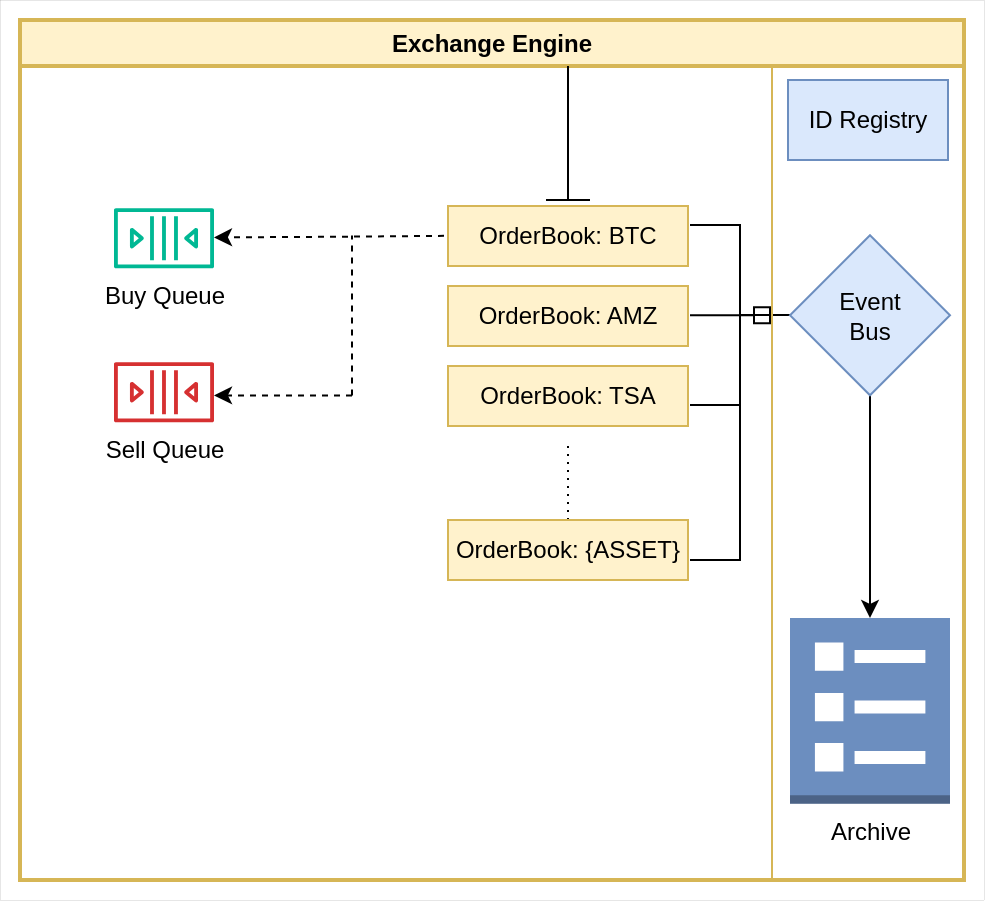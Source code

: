 <mxfile version="27.0.9">
  <diagram name="Page-1" id="R90m8aE4XQj-3iKrhsO4">
    <mxGraphModel dx="834" dy="501" grid="1" gridSize="10" guides="1" tooltips="1" connect="1" arrows="1" fold="1" page="1" pageScale="1" pageWidth="850" pageHeight="1100" math="0" shadow="0">
      <root>
        <mxCell id="0" />
        <mxCell id="1" parent="0" />
        <mxCell id="5FlHglbTeI6j-ex6TMYb-12" value="" style="group" vertex="1" connectable="0" parent="1">
          <mxGeometry x="330" y="140" width="492" height="450" as="geometry" />
        </mxCell>
        <mxCell id="sQhvj7dChq5gdW5VXLfo-41" value="" style="group;fillColor=#FFFFFF;container=0;" parent="5FlHglbTeI6j-ex6TMYb-12" vertex="1" connectable="0">
          <mxGeometry x="30" width="462" height="450" as="geometry" />
        </mxCell>
        <mxCell id="sQhvj7dChq5gdW5VXLfo-30" value="" style="whiteSpace=wrap;html=1;strokeWidth=0;fillStyle=solid;labelBackgroundColor=#E6E6E6;fillColor=#FFFFFF;" parent="5FlHglbTeI6j-ex6TMYb-12" vertex="1">
          <mxGeometry width="492" height="450" as="geometry" />
        </mxCell>
        <mxCell id="sQhvj7dChq5gdW5VXLfo-2" value="&lt;font style=&quot;color: rgb(0, 0, 0);&quot;&gt;Exchange Engine&lt;/font&gt;" style="swimlane;whiteSpace=wrap;html=1;fillColor=#fff2cc;strokeColor=#d6b656;strokeWidth=2;fontColor=#000000;" parent="5FlHglbTeI6j-ex6TMYb-12" vertex="1">
          <mxGeometry x="10" y="10" width="472" height="430" as="geometry" />
        </mxCell>
        <mxCell id="sQhvj7dChq5gdW5VXLfo-4" value="OrderBook: BTC" style="rounded=0;whiteSpace=wrap;html=1;fillColor=#fff2cc;strokeColor=#d6b656;fontColor=#000000;" parent="sQhvj7dChq5gdW5VXLfo-2" vertex="1">
          <mxGeometry x="214" y="93" width="120" height="30" as="geometry" />
        </mxCell>
        <mxCell id="sQhvj7dChq5gdW5VXLfo-5" value="OrderBook: AMZ" style="rounded=0;whiteSpace=wrap;html=1;fillColor=#fff2cc;strokeColor=#d6b656;fontColor=#000000;" parent="sQhvj7dChq5gdW5VXLfo-2" vertex="1">
          <mxGeometry x="214" y="133" width="120" height="30" as="geometry" />
        </mxCell>
        <mxCell id="sQhvj7dChq5gdW5VXLfo-6" value="OrderBook: TSA" style="rounded=0;whiteSpace=wrap;html=1;fillColor=#fff2cc;strokeColor=#d6b656;fontColor=#000000;" parent="sQhvj7dChq5gdW5VXLfo-2" vertex="1">
          <mxGeometry x="214" y="173" width="120" height="30" as="geometry" />
        </mxCell>
        <mxCell id="sQhvj7dChq5gdW5VXLfo-7" value="" style="endArrow=none;dashed=1;html=1;dashPattern=1 3;strokeWidth=1;rounded=0;strokeColor=#000000;" parent="sQhvj7dChq5gdW5VXLfo-2" edge="1">
          <mxGeometry width="50" height="50" relative="1" as="geometry">
            <mxPoint x="274" y="250" as="sourcePoint" />
            <mxPoint x="274" y="213" as="targetPoint" />
          </mxGeometry>
        </mxCell>
        <mxCell id="sQhvj7dChq5gdW5VXLfo-9" value="" style="endArrow=baseDash;html=1;rounded=0;endFill=0;endSize=20;fontColor=#000000;strokeColor=#000000;" parent="sQhvj7dChq5gdW5VXLfo-2" edge="1">
          <mxGeometry relative="1" as="geometry">
            <mxPoint x="274" y="23" as="sourcePoint" />
            <mxPoint x="274" y="90" as="targetPoint" />
          </mxGeometry>
        </mxCell>
        <mxCell id="sQhvj7dChq5gdW5VXLfo-22" value="OrderBook: {ASSET}" style="rounded=0;whiteSpace=wrap;html=1;fillColor=#fff2cc;strokeColor=#d6b656;fontColor=#000000;" parent="sQhvj7dChq5gdW5VXLfo-2" vertex="1">
          <mxGeometry x="214" y="250" width="120" height="30" as="geometry" />
        </mxCell>
        <mxCell id="sQhvj7dChq5gdW5VXLfo-34" value="" style="strokeWidth=1;html=1;shape=mxgraph.flowchart.annotation_2;align=left;labelPosition=right;pointerEvents=1;direction=west;fontColor=#000000;strokeColor=#000000;" parent="sQhvj7dChq5gdW5VXLfo-2" vertex="1">
          <mxGeometry x="335" y="102.5" width="50" height="90" as="geometry" />
        </mxCell>
        <mxCell id="sQhvj7dChq5gdW5VXLfo-35" value="" style="endArrow=none;html=1;rounded=0;strokeWidth=1;startArrow=box;startFill=0;fontColor=#000000;strokeColor=#000000;" parent="sQhvj7dChq5gdW5VXLfo-2" edge="1">
          <mxGeometry width="50" height="50" relative="1" as="geometry">
            <mxPoint x="375" y="147.58" as="sourcePoint" />
            <mxPoint x="335" y="147.58" as="targetPoint" />
          </mxGeometry>
        </mxCell>
        <mxCell id="sQhvj7dChq5gdW5VXLfo-36" value="" style="endArrow=none;html=1;rounded=0;entryX=0.5;entryY=0;entryDx=0;entryDy=0;entryPerimeter=0;strokeWidth=1;fontColor=#000000;strokeColor=#000000;" parent="sQhvj7dChq5gdW5VXLfo-2" target="sQhvj7dChq5gdW5VXLfo-34" edge="1">
          <mxGeometry width="50" height="50" relative="1" as="geometry">
            <mxPoint x="335" y="270" as="sourcePoint" />
            <mxPoint x="375" y="220" as="targetPoint" />
            <Array as="points">
              <mxPoint x="360" y="270" />
            </Array>
          </mxGeometry>
        </mxCell>
        <mxCell id="5FlHglbTeI6j-ex6TMYb-1" value="&lt;font style=&quot;color: rgb(0, 0, 0);&quot;&gt;Archive&lt;/font&gt;" style="outlineConnect=0;dashed=0;verticalLabelPosition=bottom;verticalAlign=top;align=center;html=1;shape=mxgraph.aws3.requester;fillColor=#6C8EBF;gradientColor=none;aspect=fixed;fontColor=#000000;" vertex="1" parent="sQhvj7dChq5gdW5VXLfo-2">
          <mxGeometry x="385" y="299" width="80" height="92.92" as="geometry" />
        </mxCell>
        <mxCell id="5FlHglbTeI6j-ex6TMYb-11" value="" style="line;strokeWidth=1;direction=south;html=1;fillColor=#fff2cc;strokeColor=#d6b656;" vertex="1" parent="sQhvj7dChq5gdW5VXLfo-2">
          <mxGeometry x="371" y="22" width="10" height="408" as="geometry" />
        </mxCell>
        <mxCell id="sQhvj7dChq5gdW5VXLfo-12" value="Buy Queue" style="sketch=0;outlineConnect=0;fontColor=#000000;gradientColor=none;fillColor=#00B894;strokeColor=none;dashed=0;verticalLabelPosition=bottom;verticalAlign=top;align=center;html=1;fontSize=12;fontStyle=0;aspect=fixed;pointerEvents=1;shape=mxgraph.aws4.queue;strokeWidth=1;" parent="5FlHglbTeI6j-ex6TMYb-12" vertex="1">
          <mxGeometry x="57" y="104.06" width="50" height="30.13" as="geometry" />
        </mxCell>
        <mxCell id="sQhvj7dChq5gdW5VXLfo-13" value="Sell Queue" style="sketch=0;outlineConnect=0;fontColor=#000000;gradientColor=none;fillColor=#D63031;strokeColor=none;dashed=0;verticalLabelPosition=bottom;verticalAlign=top;align=center;html=1;fontSize=12;fontStyle=0;aspect=fixed;pointerEvents=1;shape=mxgraph.aws4.queue;strokeWidth=1;" parent="5FlHglbTeI6j-ex6TMYb-12" vertex="1">
          <mxGeometry x="57" y="181.06" width="50" height="30.13" as="geometry" />
        </mxCell>
        <mxCell id="5FlHglbTeI6j-ex6TMYb-5" style="edgeStyle=orthogonalEdgeStyle;rounded=0;orthogonalLoop=1;jettySize=auto;html=1;exitX=0.5;exitY=1;exitDx=0;exitDy=0;strokeColor=#000000;strokeWidth=1;" edge="1" parent="5FlHglbTeI6j-ex6TMYb-12" source="sQhvj7dChq5gdW5VXLfo-31" target="5FlHglbTeI6j-ex6TMYb-1">
          <mxGeometry relative="1" as="geometry" />
        </mxCell>
        <mxCell id="sQhvj7dChq5gdW5VXLfo-31" value="&lt;font style=&quot;color: rgb(0, 0, 0);&quot;&gt;Event&lt;/font&gt;&lt;div&gt;&lt;font style=&quot;color: rgb(0, 0, 0);&quot;&gt;Bus&lt;/font&gt;&lt;/div&gt;" style="rhombus;whiteSpace=wrap;html=1;fillColor=#dae8fc;strokeColor=#6c8ebf;" parent="5FlHglbTeI6j-ex6TMYb-12" vertex="1">
          <mxGeometry x="395" y="117.63" width="80" height="80" as="geometry" />
        </mxCell>
        <mxCell id="sQhvj7dChq5gdW5VXLfo-15" style="edgeStyle=orthogonalEdgeStyle;rounded=0;orthogonalLoop=1;jettySize=auto;html=1;strokeColor=#000000;dashed=1;" parent="5FlHglbTeI6j-ex6TMYb-12" edge="1">
          <mxGeometry relative="1" as="geometry">
            <mxPoint x="107" y="118.69" as="targetPoint" />
            <mxPoint x="222" y="117.93" as="sourcePoint" />
          </mxGeometry>
        </mxCell>
        <mxCell id="sQhvj7dChq5gdW5VXLfo-16" style="edgeStyle=orthogonalEdgeStyle;rounded=0;orthogonalLoop=1;jettySize=auto;html=1;strokeColor=#000000;dashed=1;" parent="5FlHglbTeI6j-ex6TMYb-12" edge="1">
          <mxGeometry relative="1" as="geometry">
            <mxPoint x="107" y="197.69" as="targetPoint" />
            <mxPoint x="176" y="197.69" as="sourcePoint" />
          </mxGeometry>
        </mxCell>
        <mxCell id="sQhvj7dChq5gdW5VXLfo-17" value="" style="endArrow=none;html=1;rounded=0;strokeColor=#000000;dashed=1;" parent="5FlHglbTeI6j-ex6TMYb-12" edge="1">
          <mxGeometry width="50" height="50" relative="1" as="geometry">
            <mxPoint x="176" y="197.69" as="sourcePoint" />
            <mxPoint x="176" y="117.69" as="targetPoint" />
          </mxGeometry>
        </mxCell>
        <mxCell id="5FlHglbTeI6j-ex6TMYb-10" value="&lt;font style=&quot;color: rgb(0, 0, 0);&quot;&gt;ID Registry&lt;/font&gt;" style="whiteSpace=wrap;html=1;align=center;strokeColor=#6C8EBF;fillColor=#dae8fc;" vertex="1" parent="5FlHglbTeI6j-ex6TMYb-12">
          <mxGeometry x="394" y="40" width="80" height="40" as="geometry" />
        </mxCell>
      </root>
    </mxGraphModel>
  </diagram>
</mxfile>
